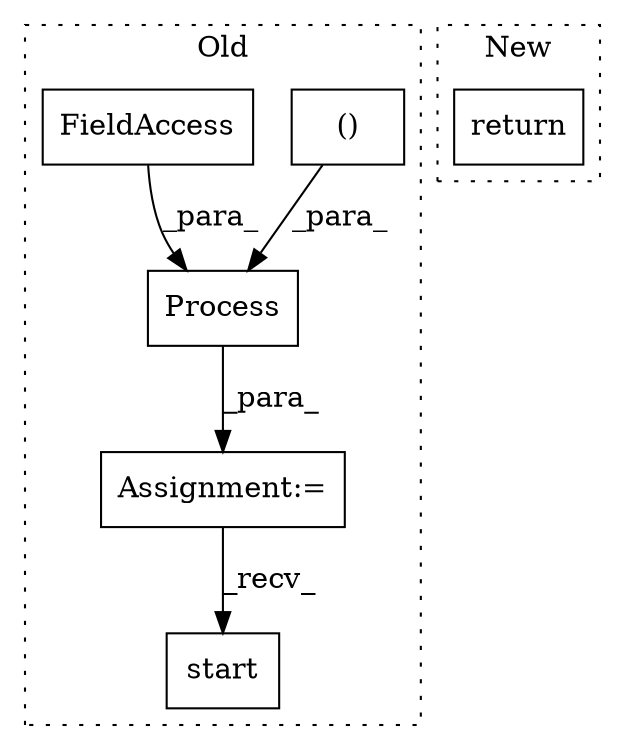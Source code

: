 digraph G {
subgraph cluster0 {
1 [label="Process" a="32" s="620,679" l="8,2" shape="box"];
3 [label="Assignment:=" a="7" s="619" l="1" shape="box"];
4 [label="()" a="106" s="642" l="37" shape="box"];
5 [label="FieldAccess" a="22" s="628" l="6" shape="box"];
6 [label="start" a="32" s="691" l="7" shape="box"];
label = "Old";
style="dotted";
}
subgraph cluster1 {
2 [label="return" a="41" s="1071" l="7" shape="box"];
label = "New";
style="dotted";
}
1 -> 3 [label="_para_"];
3 -> 6 [label="_recv_"];
4 -> 1 [label="_para_"];
5 -> 1 [label="_para_"];
}